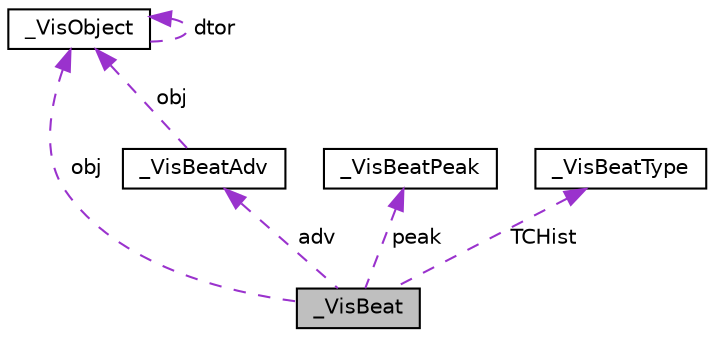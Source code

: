 digraph G
{
  edge [fontname="Helvetica",fontsize="10",labelfontname="Helvetica",labelfontsize="10"];
  node [fontname="Helvetica",fontsize="10",shape=record];
  Node1 [label="_VisBeat",height=0.2,width=0.4,color="black", fillcolor="grey75", style="filled" fontcolor="black"];
  Node2 -> Node1 [dir="back",color="darkorchid3",fontsize="10",style="dashed",label=" adv" ,fontname="Helvetica"];
  Node2 [label="_VisBeatAdv",height=0.2,width=0.4,color="black", fillcolor="white", style="filled",URL="$struct__VisBeatAdv.html"];
  Node3 -> Node2 [dir="back",color="darkorchid3",fontsize="10",style="dashed",label=" obj" ,fontname="Helvetica"];
  Node3 [label="_VisObject",height=0.2,width=0.4,color="black", fillcolor="white", style="filled",URL="$struct__VisObject.html",tooltip="The VisObject structure contains all the VisObject housekeeping data like refcounting and a pointer t..."];
  Node3 -> Node3 [dir="back",color="darkorchid3",fontsize="10",style="dashed",label=" dtor" ,fontname="Helvetica"];
  Node4 -> Node1 [dir="back",color="darkorchid3",fontsize="10",style="dashed",label=" peak" ,fontname="Helvetica"];
  Node4 [label="_VisBeatPeak",height=0.2,width=0.4,color="black", fillcolor="white", style="filled",URL="$struct__VisBeatPeak.html"];
  Node5 -> Node1 [dir="back",color="darkorchid3",fontsize="10",style="dashed",label=" TCHist" ,fontname="Helvetica"];
  Node5 [label="_VisBeatType",height=0.2,width=0.4,color="black", fillcolor="white", style="filled",URL="$struct__VisBeatType.html"];
  Node3 -> Node1 [dir="back",color="darkorchid3",fontsize="10",style="dashed",label=" obj" ,fontname="Helvetica"];
}
